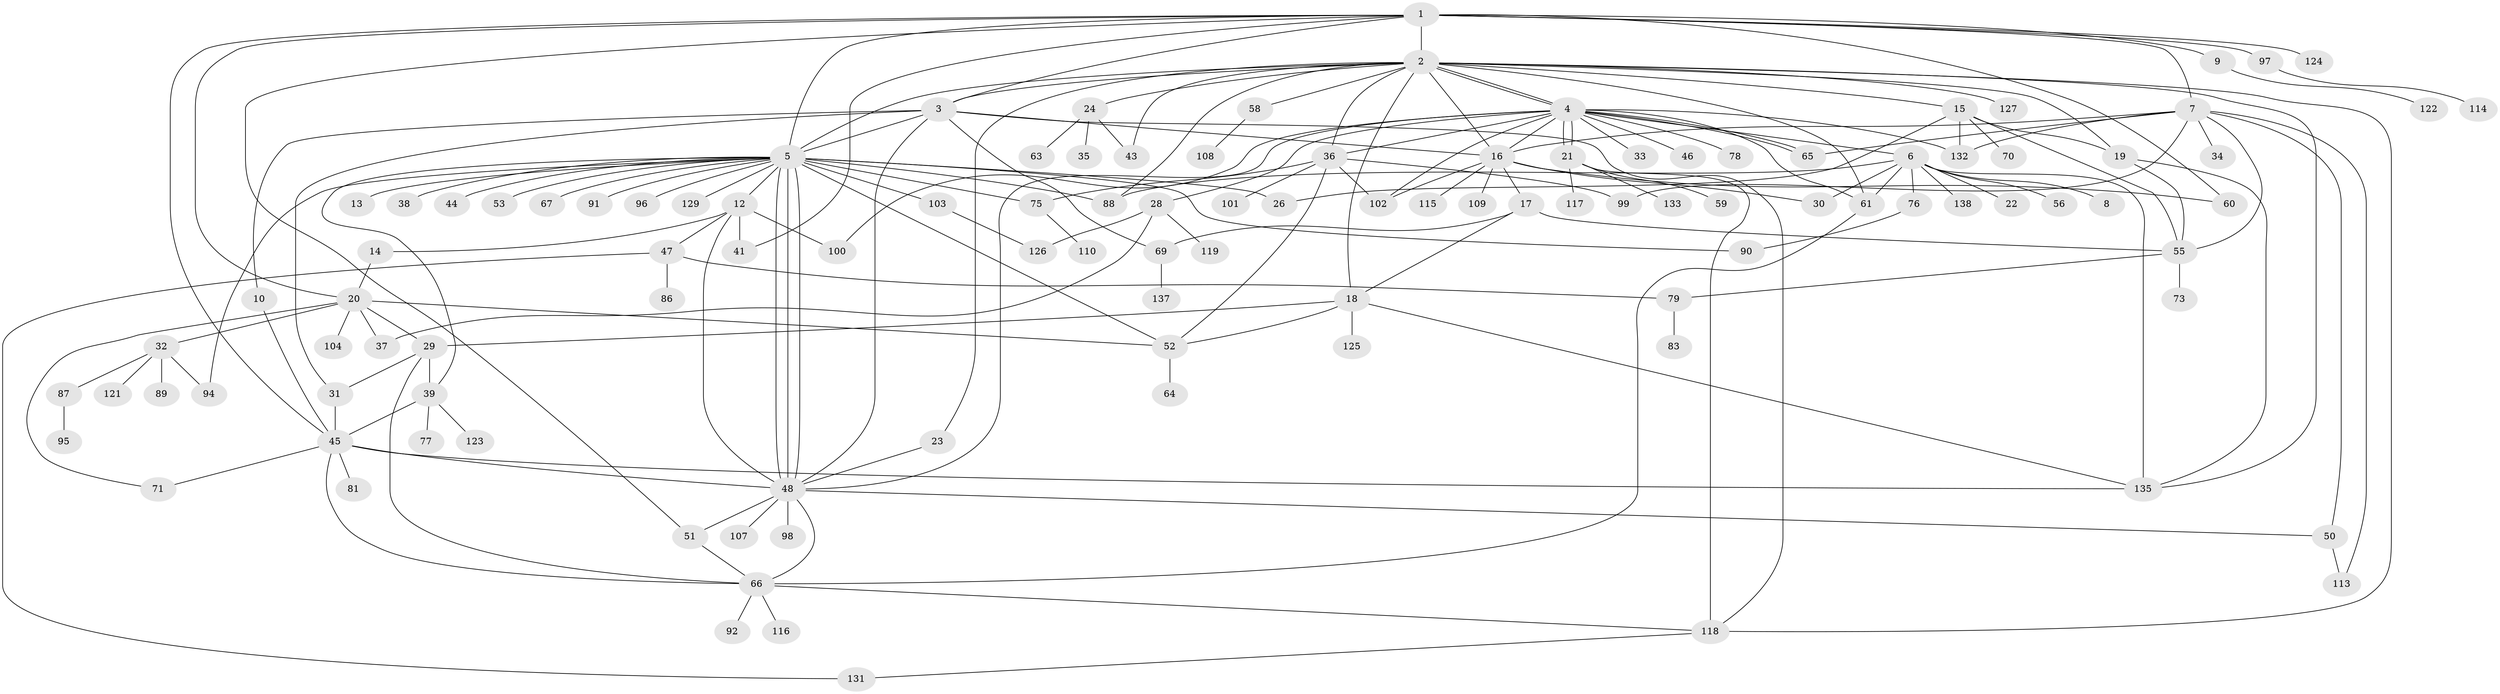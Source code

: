 // original degree distribution, {14: 0.007042253521126761, 16: 0.007042253521126761, 7: 0.06338028169014084, 18: 0.007042253521126761, 20: 0.007042253521126761, 10: 0.014084507042253521, 1: 0.4014084507042254, 2: 0.20422535211267606, 6: 0.02112676056338028, 5: 0.04929577464788732, 4: 0.07746478873239436, 3: 0.13380281690140844, 12: 0.007042253521126761}
// Generated by graph-tools (version 1.1) at 2025/11/02/27/25 16:11:13]
// undirected, 112 vertices, 182 edges
graph export_dot {
graph [start="1"]
  node [color=gray90,style=filled];
  1 [super="+139"];
  2 [super="+11"];
  3 [super="+84"];
  4 [super="+93"];
  5 [super="+57"];
  6 [super="+40"];
  7 [super="+72"];
  8;
  9;
  10;
  12 [super="+42"];
  13;
  14;
  15 [super="+134"];
  16 [super="+27"];
  17 [super="+68"];
  18 [super="+62"];
  19;
  20 [super="+25"];
  21 [super="+106"];
  22;
  23;
  24;
  26;
  28 [super="+82"];
  29;
  30 [super="+105"];
  31 [super="+111"];
  32 [super="+80"];
  33;
  34;
  35;
  36 [super="+54"];
  37;
  38;
  39;
  41;
  43;
  44;
  45 [super="+141"];
  46;
  47 [super="+112"];
  48 [super="+49"];
  50;
  51;
  52 [super="+120"];
  53;
  55;
  56;
  58;
  59;
  60;
  61;
  63;
  64;
  65;
  66 [super="+74"];
  67;
  69;
  70;
  71;
  73;
  75 [super="+85"];
  76;
  77;
  78;
  79;
  81;
  83;
  86;
  87 [super="+128"];
  88;
  89;
  90;
  91;
  92;
  94;
  95;
  96;
  97;
  98;
  99;
  100;
  101;
  102 [super="+136"];
  103;
  104;
  107;
  108;
  109;
  110;
  113;
  114;
  115;
  116;
  117;
  118 [super="+130"];
  119;
  121;
  122;
  123;
  124;
  125 [super="+140"];
  126;
  127;
  129;
  131;
  132;
  133;
  135 [super="+142"];
  137;
  138;
  1 -- 2 [weight=2];
  1 -- 7;
  1 -- 9;
  1 -- 41;
  1 -- 51;
  1 -- 60;
  1 -- 97;
  1 -- 124;
  1 -- 45;
  1 -- 5;
  1 -- 20;
  1 -- 3;
  2 -- 3;
  2 -- 4 [weight=2];
  2 -- 4;
  2 -- 5;
  2 -- 16;
  2 -- 18;
  2 -- 19;
  2 -- 23;
  2 -- 24;
  2 -- 43;
  2 -- 58;
  2 -- 118;
  2 -- 127;
  2 -- 36;
  2 -- 88;
  2 -- 61;
  2 -- 15;
  2 -- 135;
  3 -- 5;
  3 -- 10;
  3 -- 48;
  3 -- 69;
  3 -- 118;
  3 -- 16;
  3 -- 31;
  4 -- 6;
  4 -- 16;
  4 -- 21;
  4 -- 21;
  4 -- 28;
  4 -- 33;
  4 -- 36;
  4 -- 46;
  4 -- 48;
  4 -- 65;
  4 -- 65;
  4 -- 78;
  4 -- 100;
  4 -- 132;
  4 -- 61;
  4 -- 102;
  5 -- 12;
  5 -- 13;
  5 -- 26;
  5 -- 38;
  5 -- 39;
  5 -- 44;
  5 -- 48;
  5 -- 48;
  5 -- 48;
  5 -- 53;
  5 -- 67;
  5 -- 75;
  5 -- 88;
  5 -- 90;
  5 -- 91;
  5 -- 129;
  5 -- 96;
  5 -- 103;
  5 -- 94;
  5 -- 52;
  6 -- 8;
  6 -- 22;
  6 -- 30;
  6 -- 56;
  6 -- 61;
  6 -- 76;
  6 -- 88 [weight=2];
  6 -- 138;
  6 -- 135;
  7 -- 16;
  7 -- 34;
  7 -- 55;
  7 -- 113;
  7 -- 132;
  7 -- 65;
  7 -- 50;
  7 -- 99;
  9 -- 122;
  10 -- 45;
  12 -- 14;
  12 -- 41;
  12 -- 47;
  12 -- 48;
  12 -- 100;
  14 -- 20;
  15 -- 26;
  15 -- 55;
  15 -- 70;
  15 -- 19;
  15 -- 132;
  16 -- 17;
  16 -- 30;
  16 -- 60;
  16 -- 115;
  16 -- 109;
  16 -- 102;
  17 -- 18;
  17 -- 55;
  17 -- 69;
  18 -- 29;
  18 -- 125;
  18 -- 52;
  18 -- 135;
  19 -- 55;
  19 -- 135;
  20 -- 52;
  20 -- 71;
  20 -- 32;
  20 -- 37;
  20 -- 104;
  20 -- 29;
  21 -- 59;
  21 -- 117;
  21 -- 118;
  21 -- 133;
  23 -- 48;
  24 -- 35;
  24 -- 43;
  24 -- 63;
  28 -- 37;
  28 -- 119;
  28 -- 126;
  29 -- 31;
  29 -- 39;
  29 -- 66;
  31 -- 45;
  32 -- 89;
  32 -- 94;
  32 -- 121;
  32 -- 87;
  36 -- 52;
  36 -- 101;
  36 -- 99;
  36 -- 75;
  36 -- 102;
  39 -- 45;
  39 -- 77;
  39 -- 123;
  45 -- 66;
  45 -- 71;
  45 -- 81;
  45 -- 48;
  45 -- 135;
  47 -- 86;
  47 -- 131;
  47 -- 79;
  48 -- 51;
  48 -- 107;
  48 -- 50;
  48 -- 98;
  48 -- 66;
  50 -- 113;
  51 -- 66;
  52 -- 64;
  55 -- 73;
  55 -- 79;
  58 -- 108;
  61 -- 66;
  66 -- 92;
  66 -- 118;
  66 -- 116;
  69 -- 137;
  75 -- 110;
  76 -- 90;
  79 -- 83;
  87 -- 95;
  97 -- 114;
  103 -- 126;
  118 -- 131;
}
